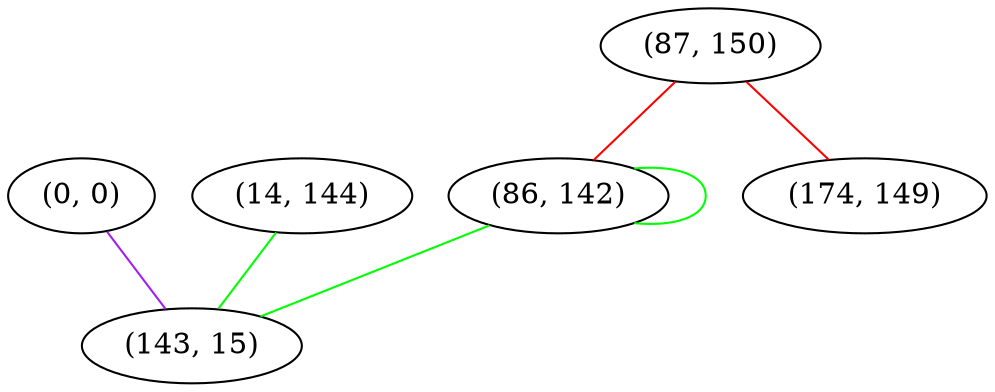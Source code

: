 graph "" {
"(0, 0)";
"(14, 144)";
"(87, 150)";
"(86, 142)";
"(174, 149)";
"(143, 15)";
"(0, 0)" -- "(143, 15)"  [color=purple, key=0, weight=4];
"(14, 144)" -- "(143, 15)"  [color=green, key=0, weight=2];
"(87, 150)" -- "(174, 149)"  [color=red, key=0, weight=1];
"(87, 150)" -- "(86, 142)"  [color=red, key=0, weight=1];
"(86, 142)" -- "(143, 15)"  [color=green, key=0, weight=2];
"(86, 142)" -- "(86, 142)"  [color=green, key=0, weight=2];
}
